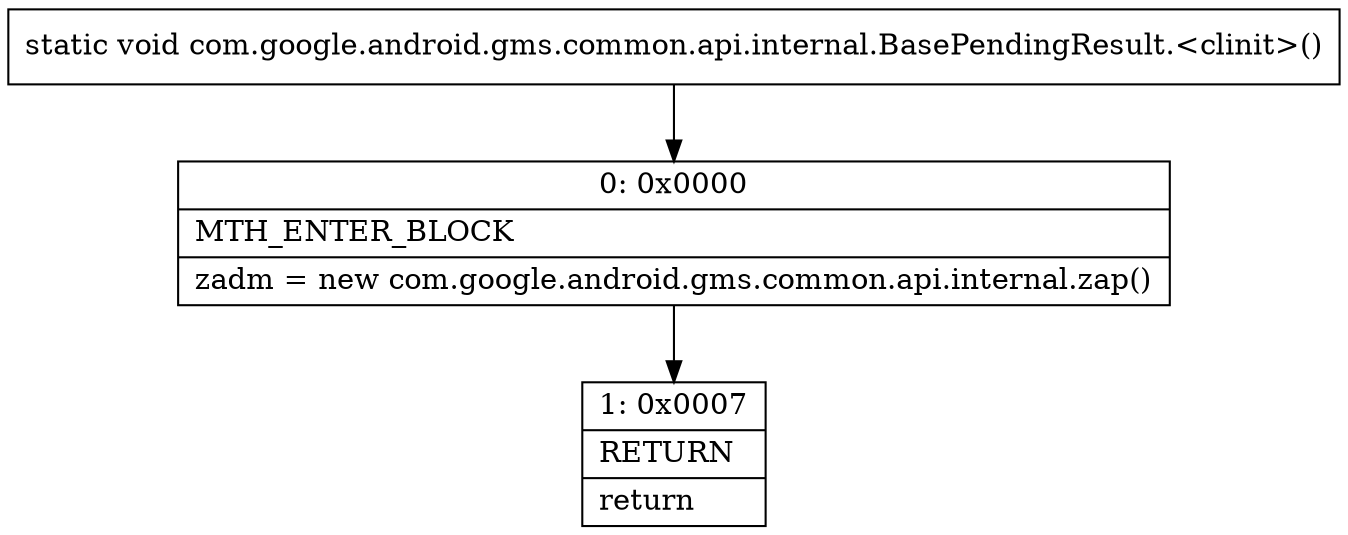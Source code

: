 digraph "CFG forcom.google.android.gms.common.api.internal.BasePendingResult.\<clinit\>()V" {
Node_0 [shape=record,label="{0\:\ 0x0000|MTH_ENTER_BLOCK\l|zadm = new com.google.android.gms.common.api.internal.zap()\l}"];
Node_1 [shape=record,label="{1\:\ 0x0007|RETURN\l|return\l}"];
MethodNode[shape=record,label="{static void com.google.android.gms.common.api.internal.BasePendingResult.\<clinit\>() }"];
MethodNode -> Node_0;
Node_0 -> Node_1;
}

